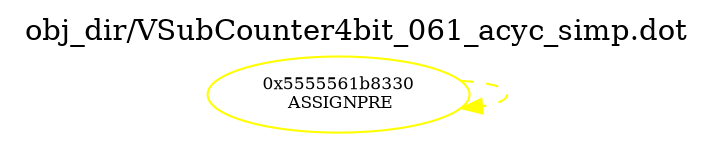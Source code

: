 digraph v3graph {
	graph	[label="obj_dir/VSubCounter4bit_061_acyc_simp.dot",
		 labelloc=t, labeljust=l,
		 //size="7.5,10",
		 rankdir=TB];
	n0	[fontsize=8 label="0x5555561b8330\n ASSIGNPRE", color=yellow];
	n0 -> n0 [fontsize=8 label="" weight=3 color=yellow style=dashed];
}
